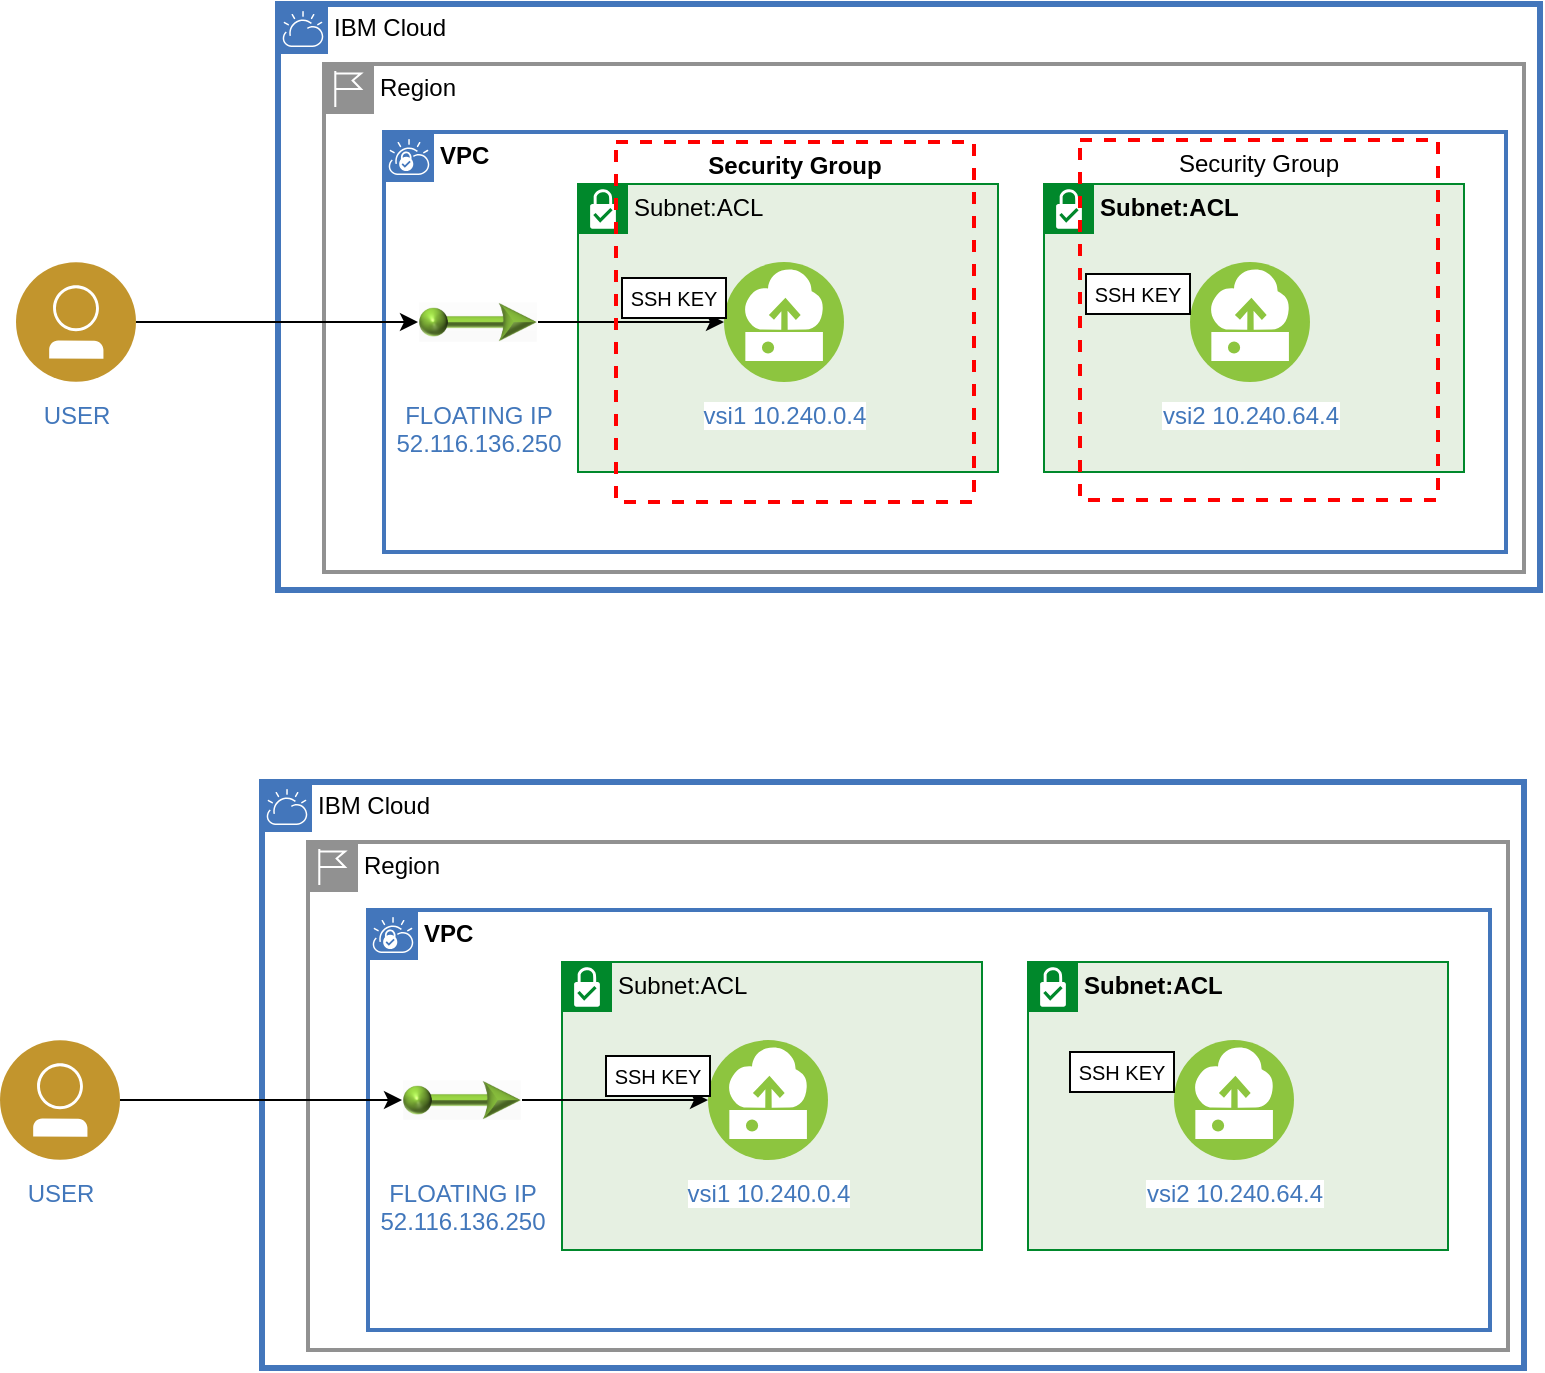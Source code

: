 <mxfile version="13.3.1" type="device"><diagram id="tGS-OpZOOTejhePElYto" name="Page-1"><mxGraphModel dx="1106" dy="1680" grid="0" gridSize="10" guides="1" tooltips="1" connect="1" arrows="1" fold="1" page="1" pageScale="1" pageWidth="1100" pageHeight="850" math="0" shadow="0"><root><mxCell id="0"/><mxCell id="1" parent="0"/><mxCell id="n8hp2PxiqKSDWrnr6LI--1" value="IBM Cloud" style="shape=mxgraph.ibm.box;prType=cloud;fontStyle=0;verticalAlign=top;align=left;spacingLeft=32;spacingTop=4;fillColor=none;rounded=0;whiteSpace=wrap;html=1;strokeColor=#4376BB;strokeWidth=3;dashed=0;container=0;spacing=-4;collapsible=0;expand=0;recursiveResize=0;" parent="1" vertex="1"><mxGeometry x="170" y="-777" width="631" height="293" as="geometry"/></mxCell><mxCell id="zdS3yHqQgxSDog5pmyyS-17" value="Region" style="shape=mxgraph.ibm.box;prType=region;fontStyle=0;verticalAlign=top;align=left;spacingLeft=32;spacingTop=4;fillColor=none;rounded=0;whiteSpace=wrap;html=1;strokeColor=#919191;strokeWidth=2;dashed=0;container=0;spacing=-4;collapsible=0;expand=0;recursiveResize=0;" parent="1" vertex="1"><mxGeometry x="193" y="-747" width="600" height="254" as="geometry"/></mxCell><mxCell id="zdS3yHqQgxSDog5pmyyS-18" value="VPC" style="shape=mxgraph.ibm.box;prType=vpc;fontStyle=1;verticalAlign=top;align=left;spacingLeft=32;spacingTop=4;fillColor=none;rounded=0;whiteSpace=wrap;html=1;strokeColor=#4376BB;strokeWidth=2;dashed=0;container=1;spacing=-4;collapsible=0;expand=0;recursiveResize=0;" parent="1" vertex="1"><mxGeometry x="223" y="-713" width="561" height="210" as="geometry"/></mxCell><mxCell id="7cm4-cNTxm0J8pBP0_kT-2" style="edgeStyle=orthogonalEdgeStyle;rounded=0;orthogonalLoop=1;jettySize=auto;html=1;" edge="1" parent="1" source="zdS3yHqQgxSDog5pmyyS-25" target="7cm4-cNTxm0J8pBP0_kT-1"><mxGeometry relative="1" as="geometry"/></mxCell><mxCell id="zdS3yHqQgxSDog5pmyyS-25" value="USER" style="aspect=fixed;perimeter=ellipsePerimeter;html=1;align=center;shadow=0;dashed=0;fontColor=#4277BB;labelBackgroundColor=#ffffff;fontSize=12;spacingTop=3;image;image=img/lib/ibm/users/user.svg;" parent="1" vertex="1"><mxGeometry x="39" y="-648" width="60" height="60" as="geometry"/></mxCell><mxCell id="DqDF1SxrR5J5mHUuBKuo-6" value="Subnet:ACL" style="shape=mxgraph.ibm.box;prType=subnet;fontStyle=1;verticalAlign=top;align=left;spacingLeft=32;spacingTop=4;fillColor=#E6F0E2;rounded=0;whiteSpace=wrap;html=1;strokeColor=#00882B;strokeWidth=1;dashed=0;container=1;spacing=-4;collapsible=0;expand=0;recursiveResize=0;" parent="1" vertex="1"><mxGeometry x="553" y="-687" width="210" height="144" as="geometry"/></mxCell><mxCell id="DqDF1SxrR5J5mHUuBKuo-7" value="vsi2 10.240.64.4" style="aspect=fixed;perimeter=ellipsePerimeter;html=1;align=center;shadow=0;dashed=0;fontColor=#4277BB;labelBackgroundColor=#ffffff;fontSize=12;spacingTop=3;image;image=img/lib/ibm/vpc/Instance.svg;" parent="DqDF1SxrR5J5mHUuBKuo-6" vertex="1"><mxGeometry x="73" y="39" width="60" height="60" as="geometry"/></mxCell><mxCell id="zdS3yHqQgxSDog5pmyyS-20" value="Subnet:ACL" style="shape=mxgraph.ibm.box;prType=subnet;fontStyle=0;verticalAlign=top;align=left;spacingLeft=32;spacingTop=4;fillColor=#E6F0E2;rounded=0;whiteSpace=wrap;html=1;strokeColor=#00882B;strokeWidth=1;dashed=0;container=1;spacing=-4;collapsible=0;expand=0;recursiveResize=0;" parent="1" vertex="1"><mxGeometry x="320" y="-687" width="210" height="144" as="geometry"/></mxCell><mxCell id="7cm4-cNTxm0J8pBP0_kT-3" style="edgeStyle=orthogonalEdgeStyle;rounded=0;orthogonalLoop=1;jettySize=auto;html=1;entryX=0;entryY=0.5;entryDx=0;entryDy=0;" edge="1" parent="1" source="7cm4-cNTxm0J8pBP0_kT-1" target="zdS3yHqQgxSDog5pmyyS-21"><mxGeometry relative="1" as="geometry"/></mxCell><mxCell id="7cm4-cNTxm0J8pBP0_kT-1" value="FLOATING IP&lt;br&gt;52.116.136.250" style="aspect=fixed;perimeter=ellipsePerimeter;html=1;align=center;shadow=0;dashed=0;fontColor=#4277BB;labelBackgroundColor=#ffffff;fontSize=12;spacingTop=3;image;image=img/lib/ibm/vpc/FloatingIP.svg;" vertex="1" parent="1"><mxGeometry x="240" y="-648" width="60" height="60" as="geometry"/></mxCell><mxCell id="7cm4-cNTxm0J8pBP0_kT-7" value="SSH KEY" style="rounded=0;whiteSpace=wrap;html=1;fontSize=10;" vertex="1" parent="1"><mxGeometry x="574" y="-642" width="52" height="20" as="geometry"/></mxCell><mxCell id="zdS3yHqQgxSDog5pmyyS-21" value="vsi1 10.240.0.4" style="aspect=fixed;perimeter=ellipsePerimeter;html=1;align=center;shadow=0;dashed=0;fontColor=#4277BB;labelBackgroundColor=none;fontSize=12;spacingTop=3;image;image=img/lib/ibm/vpc/Instance.svg;" parent="1" vertex="1"><mxGeometry x="393" y="-648" width="60" height="60" as="geometry"/></mxCell><mxCell id="7cm4-cNTxm0J8pBP0_kT-6" value="SSH KEY" style="rounded=0;whiteSpace=wrap;html=1;fontSize=10;" vertex="1" parent="1"><mxGeometry x="342" y="-640" width="52" height="20" as="geometry"/></mxCell><mxCell id="7cm4-cNTxm0J8pBP0_kT-5" value="Security Group" style="fontStyle=0;verticalAlign=top;align=center;spacingTop=-2;fillColor=none;rounded=0;whiteSpace=wrap;html=1;strokeColor=#FF0000;strokeWidth=2;dashed=1;container=0;collapsible=0;expand=0;recursiveResize=0;" vertex="1" parent="1"><mxGeometry x="571" y="-709" width="179" height="180" as="geometry"/></mxCell><mxCell id="7cm4-cNTxm0J8pBP0_kT-4" value="Security Group" style="fontStyle=1;verticalAlign=top;align=center;spacingTop=-2;fillColor=none;rounded=0;whiteSpace=wrap;html=1;strokeColor=#FF0000;strokeWidth=2;dashed=1;container=0;collapsible=0;expand=0;recursiveResize=0;" vertex="1" parent="1"><mxGeometry x="339" y="-708" width="179" height="180" as="geometry"/></mxCell><mxCell id="7cm4-cNTxm0J8pBP0_kT-8" value="IBM Cloud" style="shape=mxgraph.ibm.box;prType=cloud;fontStyle=0;verticalAlign=top;align=left;spacingLeft=32;spacingTop=4;fillColor=none;rounded=0;whiteSpace=wrap;html=1;strokeColor=#4376BB;strokeWidth=3;dashed=0;container=0;spacing=-4;collapsible=0;expand=0;recursiveResize=0;" vertex="1" parent="1"><mxGeometry x="162" y="-388" width="631" height="293" as="geometry"/></mxCell><mxCell id="7cm4-cNTxm0J8pBP0_kT-9" value="Region" style="shape=mxgraph.ibm.box;prType=region;fontStyle=0;verticalAlign=top;align=left;spacingLeft=32;spacingTop=4;fillColor=none;rounded=0;whiteSpace=wrap;html=1;strokeColor=#919191;strokeWidth=2;dashed=0;container=0;spacing=-4;collapsible=0;expand=0;recursiveResize=0;" vertex="1" parent="1"><mxGeometry x="185" y="-358" width="600" height="254" as="geometry"/></mxCell><mxCell id="7cm4-cNTxm0J8pBP0_kT-10" value="VPC" style="shape=mxgraph.ibm.box;prType=vpc;fontStyle=1;verticalAlign=top;align=left;spacingLeft=32;spacingTop=4;fillColor=none;rounded=0;whiteSpace=wrap;html=1;strokeColor=#4376BB;strokeWidth=2;dashed=0;container=1;spacing=-4;collapsible=0;expand=0;recursiveResize=0;" vertex="1" parent="1"><mxGeometry x="215" y="-324" width="561" height="210" as="geometry"/></mxCell><mxCell id="7cm4-cNTxm0J8pBP0_kT-11" style="edgeStyle=orthogonalEdgeStyle;rounded=0;orthogonalLoop=1;jettySize=auto;html=1;" edge="1" parent="1" source="7cm4-cNTxm0J8pBP0_kT-12" target="7cm4-cNTxm0J8pBP0_kT-17"><mxGeometry relative="1" as="geometry"/></mxCell><mxCell id="7cm4-cNTxm0J8pBP0_kT-12" value="USER" style="aspect=fixed;perimeter=ellipsePerimeter;html=1;align=center;shadow=0;dashed=0;fontColor=#4277BB;labelBackgroundColor=#ffffff;fontSize=12;spacingTop=3;image;image=img/lib/ibm/users/user.svg;" vertex="1" parent="1"><mxGeometry x="31" y="-259" width="60" height="60" as="geometry"/></mxCell><mxCell id="7cm4-cNTxm0J8pBP0_kT-13" value="Subnet:ACL" style="shape=mxgraph.ibm.box;prType=subnet;fontStyle=1;verticalAlign=top;align=left;spacingLeft=32;spacingTop=4;fillColor=#E6F0E2;rounded=0;whiteSpace=wrap;html=1;strokeColor=#00882B;strokeWidth=1;dashed=0;container=1;spacing=-4;collapsible=0;expand=0;recursiveResize=0;" vertex="1" parent="1"><mxGeometry x="545" y="-298" width="210" height="144" as="geometry"/></mxCell><mxCell id="7cm4-cNTxm0J8pBP0_kT-14" value="vsi2 10.240.64.4" style="aspect=fixed;perimeter=ellipsePerimeter;html=1;align=center;shadow=0;dashed=0;fontColor=#4277BB;labelBackgroundColor=#ffffff;fontSize=12;spacingTop=3;image;image=img/lib/ibm/vpc/Instance.svg;" vertex="1" parent="7cm4-cNTxm0J8pBP0_kT-13"><mxGeometry x="73" y="39" width="60" height="60" as="geometry"/></mxCell><mxCell id="7cm4-cNTxm0J8pBP0_kT-15" value="Subnet:ACL" style="shape=mxgraph.ibm.box;prType=subnet;fontStyle=0;verticalAlign=top;align=left;spacingLeft=32;spacingTop=4;fillColor=#E6F0E2;rounded=0;whiteSpace=wrap;html=1;strokeColor=#00882B;strokeWidth=1;dashed=0;container=1;spacing=-4;collapsible=0;expand=0;recursiveResize=0;" vertex="1" parent="1"><mxGeometry x="312" y="-298" width="210" height="144" as="geometry"/></mxCell><mxCell id="7cm4-cNTxm0J8pBP0_kT-16" style="edgeStyle=orthogonalEdgeStyle;rounded=0;orthogonalLoop=1;jettySize=auto;html=1;entryX=0;entryY=0.5;entryDx=0;entryDy=0;" edge="1" parent="1" source="7cm4-cNTxm0J8pBP0_kT-17" target="7cm4-cNTxm0J8pBP0_kT-19"><mxGeometry relative="1" as="geometry"/></mxCell><mxCell id="7cm4-cNTxm0J8pBP0_kT-17" value="FLOATING IP&lt;br&gt;52.116.136.250" style="aspect=fixed;perimeter=ellipsePerimeter;html=1;align=center;shadow=0;dashed=0;fontColor=#4277BB;labelBackgroundColor=#ffffff;fontSize=12;spacingTop=3;image;image=img/lib/ibm/vpc/FloatingIP.svg;" vertex="1" parent="1"><mxGeometry x="232" y="-259" width="60" height="60" as="geometry"/></mxCell><mxCell id="7cm4-cNTxm0J8pBP0_kT-18" value="SSH KEY" style="rounded=0;whiteSpace=wrap;html=1;fontSize=10;" vertex="1" parent="1"><mxGeometry x="566" y="-253" width="52" height="20" as="geometry"/></mxCell><mxCell id="7cm4-cNTxm0J8pBP0_kT-19" value="vsi1 10.240.0.4" style="aspect=fixed;perimeter=ellipsePerimeter;html=1;align=center;shadow=0;dashed=0;fontColor=#4277BB;labelBackgroundColor=none;fontSize=12;spacingTop=3;image;image=img/lib/ibm/vpc/Instance.svg;" vertex="1" parent="1"><mxGeometry x="385" y="-259" width="60" height="60" as="geometry"/></mxCell><mxCell id="7cm4-cNTxm0J8pBP0_kT-20" value="SSH KEY" style="rounded=0;whiteSpace=wrap;html=1;fontSize=10;" vertex="1" parent="1"><mxGeometry x="334" y="-251" width="52" height="20" as="geometry"/></mxCell><mxCell id="zdS3yHqQgxSDog5pmyyS-24" value="function" parent="0"/></root></mxGraphModel></diagram></mxfile>